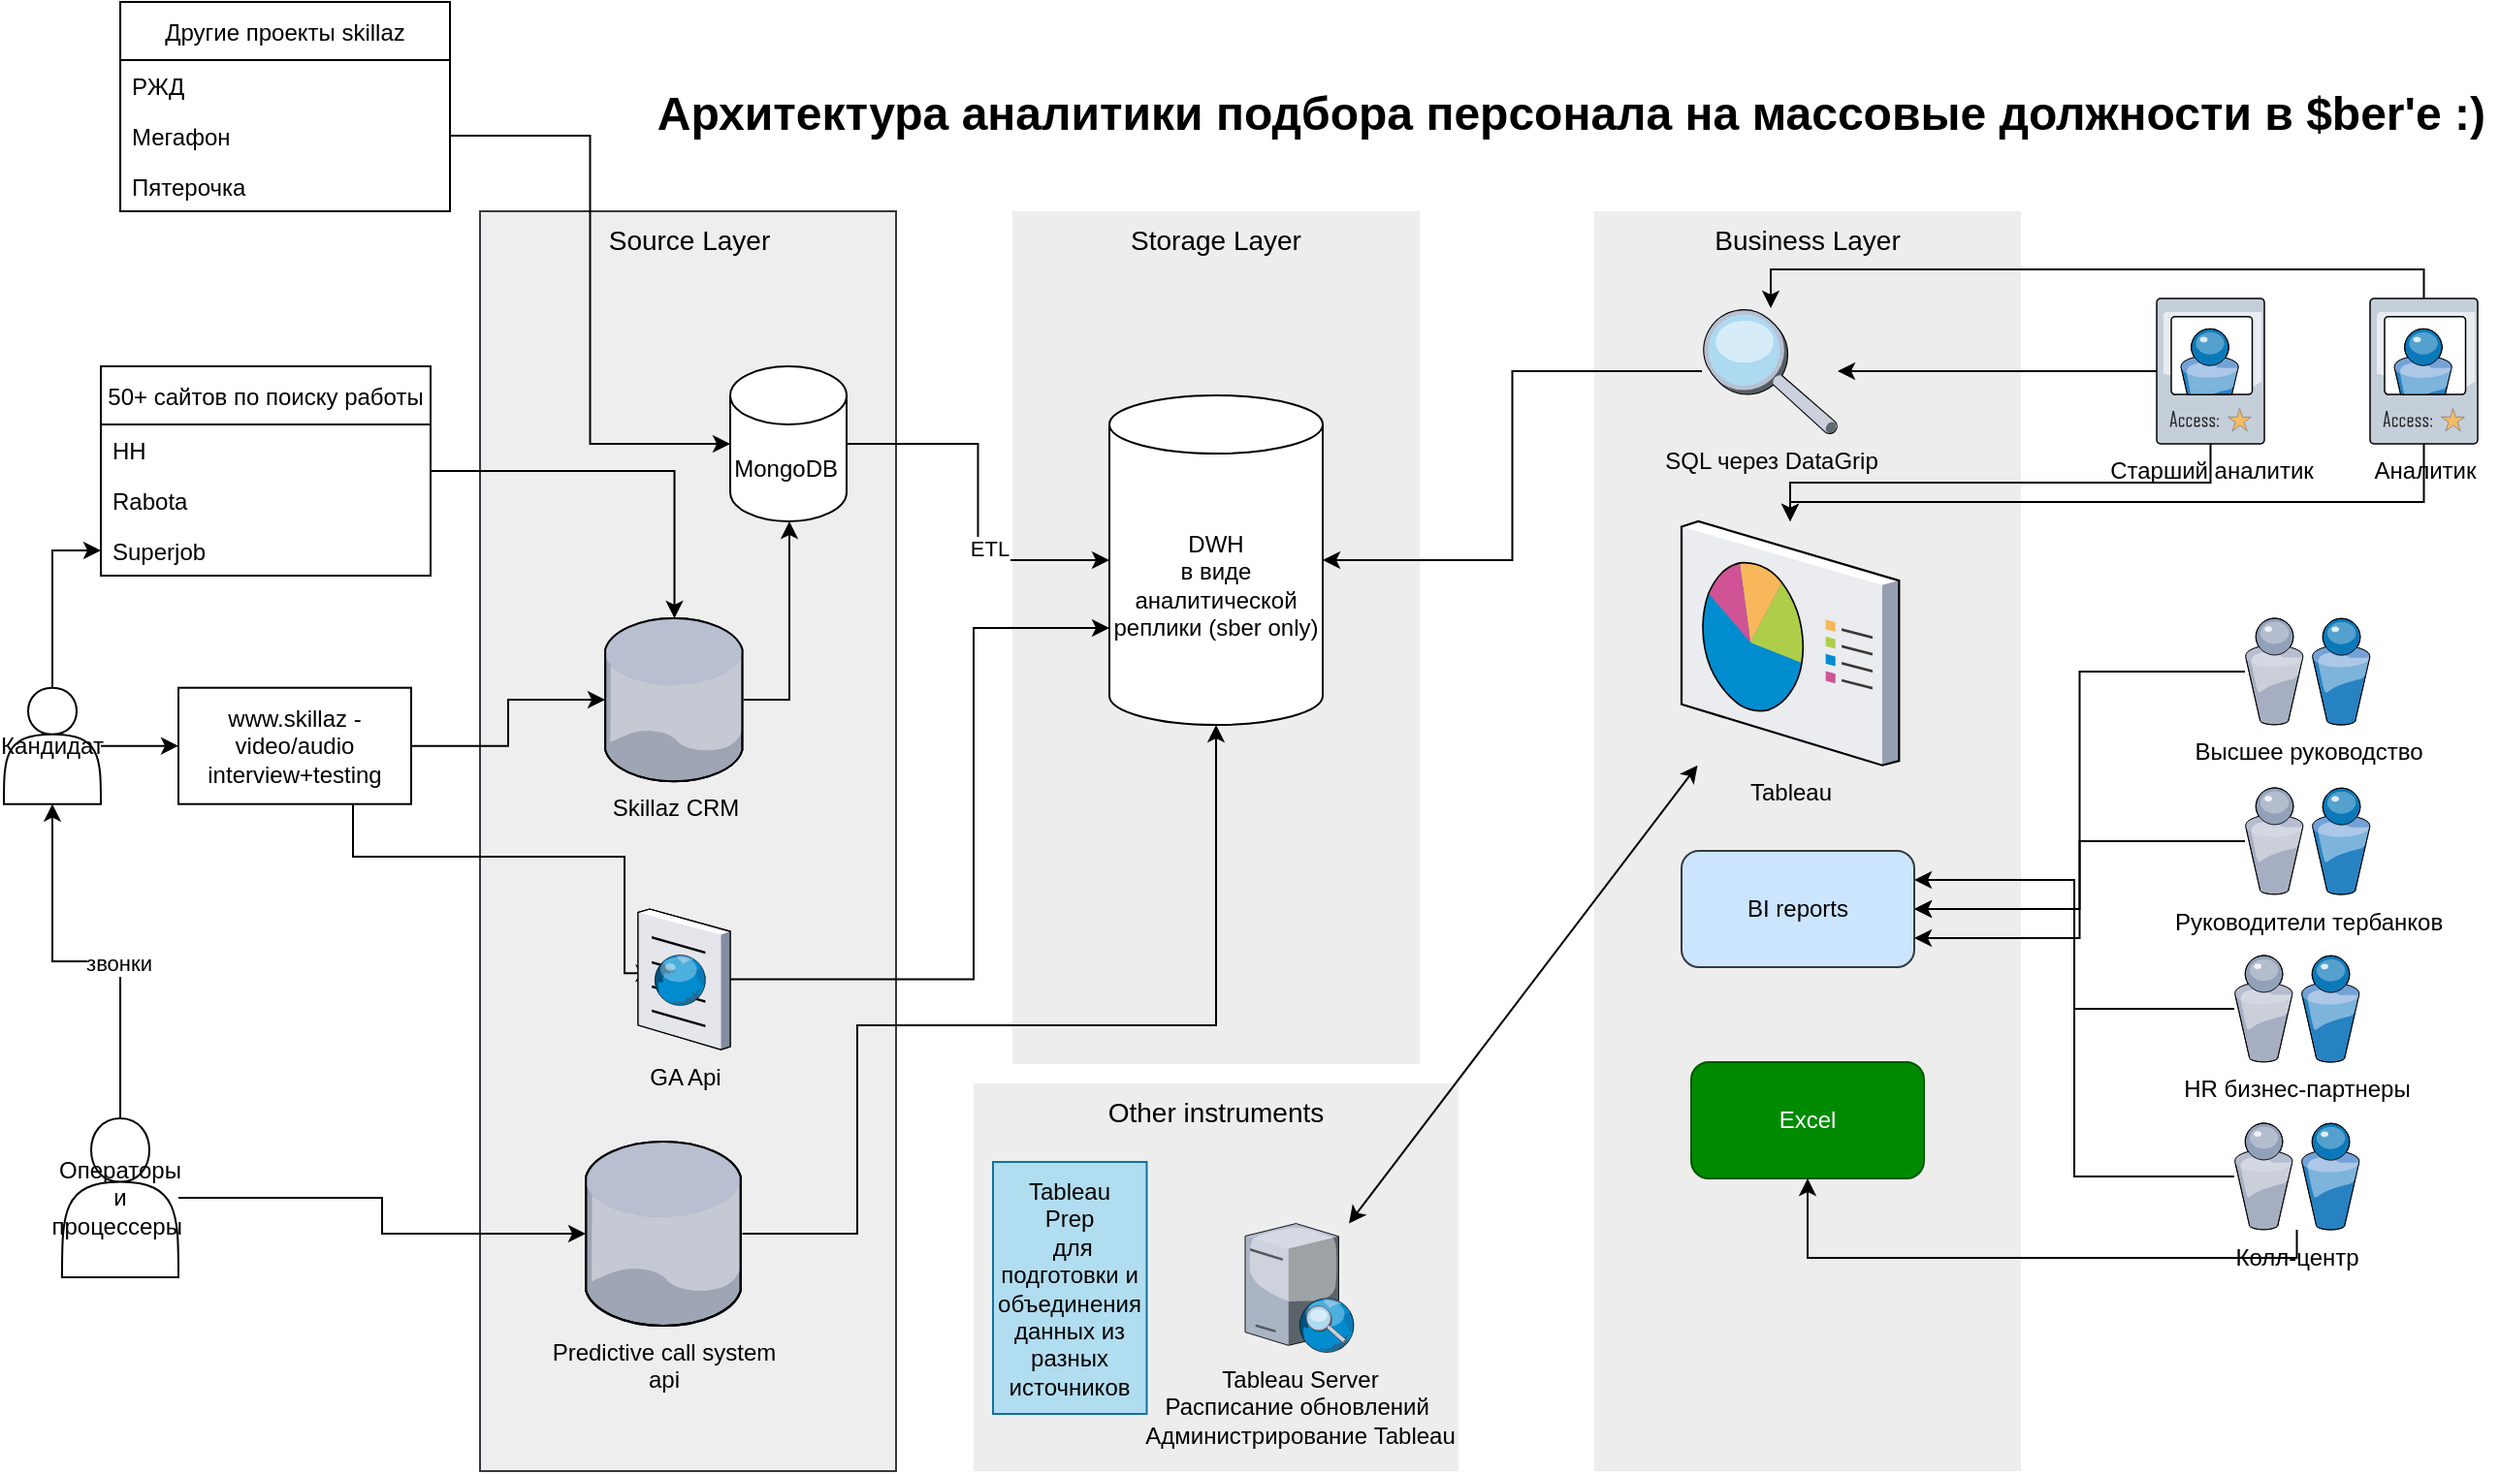 <mxfile version="17.4.2" type="device"><diagram name="Page-1" id="e3a06f82-3646-2815-327d-82caf3d4e204"><mxGraphModel dx="4858" dy="960" grid="1" gridSize="10" guides="1" tooltips="1" connect="1" arrows="1" fold="1" page="1" pageScale="1.5" pageWidth="1169" pageHeight="826" background="none" math="0" shadow="0"><root><mxCell id="0" style=";html=1;"/><mxCell id="1" style=";html=1;" parent="0"/><mxCell id="u7V5sCMMGlTEWgczmcHS-36" value="Other instruments" style="whiteSpace=wrap;html=1;fillColor=#EDEDED;fontSize=14;strokeColor=none;verticalAlign=top;" vertex="1" parent="1"><mxGeometry x="-2850" y="630" width="250" height="200" as="geometry"/></mxCell><mxCell id="6a7d8f32e03d9370-59" value="Storage Layer" style="whiteSpace=wrap;html=1;fillColor=#EDEDED;fontSize=14;strokeColor=none;verticalAlign=top;" parent="1" vertex="1"><mxGeometry x="-2830" y="180" width="210" height="440" as="geometry"/></mxCell><mxCell id="6a7d8f32e03d9370-57" value="Source Layer" style="whiteSpace=wrap;html=1;fillColor=#eeeeee;fontSize=14;strokeColor=#36393d;verticalAlign=top;" parent="1" vertex="1"><mxGeometry x="-3104.5" y="180" width="214.5" height="650" as="geometry"/></mxCell><mxCell id="6a7d8f32e03d9370-62" value="Архитектура аналитики подбора персонала на массовые должности в $ber'e :)&amp;nbsp;" style="text;strokeColor=none;fillColor=none;html=1;fontSize=24;fontStyle=1;verticalAlign=middle;align=center;" parent="1" vertex="1"><mxGeometry x="-2969.25" y="110" width="861" height="40" as="geometry"/></mxCell><mxCell id="u7V5sCMMGlTEWgczmcHS-2" value="Business Layer" style="whiteSpace=wrap;html=1;fillColor=#EDEDED;fontSize=14;strokeColor=none;verticalAlign=top;" vertex="1" parent="1"><mxGeometry x="-2530" y="180" width="220" height="650" as="geometry"/></mxCell><mxCell id="u7V5sCMMGlTEWgczmcHS-3" value="Tableau" style="verticalLabelPosition=bottom;sketch=0;aspect=fixed;html=1;verticalAlign=top;strokeColor=none;align=center;outlineConnect=0;shape=mxgraph.citrix.reporting;" vertex="1" parent="1"><mxGeometry x="-2485" y="340" width="112.17" height="125.85" as="geometry"/></mxCell><mxCell id="u7V5sCMMGlTEWgczmcHS-42" value="" style="edgeStyle=orthogonalEdgeStyle;rounded=0;orthogonalLoop=1;jettySize=auto;html=1;" edge="1" parent="1" source="u7V5sCMMGlTEWgczmcHS-4" target="u7V5sCMMGlTEWgczmcHS-7"><mxGeometry relative="1" as="geometry"/></mxCell><mxCell id="u7V5sCMMGlTEWgczmcHS-44" style="edgeStyle=orthogonalEdgeStyle;rounded=0;orthogonalLoop=1;jettySize=auto;html=1;" edge="1" parent="1" source="u7V5sCMMGlTEWgczmcHS-4" target="u7V5sCMMGlTEWgczmcHS-3"><mxGeometry relative="1" as="geometry"><Array as="points"><mxPoint x="-2212" y="320"/><mxPoint x="-2429" y="320"/></Array></mxGeometry></mxCell><mxCell id="u7V5sCMMGlTEWgczmcHS-4" value="Старший аналитик" style="verticalLabelPosition=bottom;sketch=0;aspect=fixed;html=1;verticalAlign=top;strokeColor=none;align=center;outlineConnect=0;shape=mxgraph.citrix.access_card;" vertex="1" parent="1"><mxGeometry x="-2240" y="225" width="55.5" height="75" as="geometry"/></mxCell><mxCell id="u7V5sCMMGlTEWgczmcHS-43" style="edgeStyle=orthogonalEdgeStyle;rounded=0;orthogonalLoop=1;jettySize=auto;html=1;" edge="1" parent="1" source="u7V5sCMMGlTEWgczmcHS-5" target="u7V5sCMMGlTEWgczmcHS-7"><mxGeometry relative="1" as="geometry"><Array as="points"><mxPoint x="-2102" y="210"/><mxPoint x="-2439" y="210"/></Array></mxGeometry></mxCell><mxCell id="u7V5sCMMGlTEWgczmcHS-45" style="edgeStyle=orthogonalEdgeStyle;rounded=0;orthogonalLoop=1;jettySize=auto;html=1;" edge="1" parent="1" source="u7V5sCMMGlTEWgczmcHS-5" target="u7V5sCMMGlTEWgczmcHS-3"><mxGeometry relative="1" as="geometry"><Array as="points"><mxPoint x="-2102" y="330"/><mxPoint x="-2429" y="330"/></Array></mxGeometry></mxCell><mxCell id="u7V5sCMMGlTEWgczmcHS-5" value="Аналитик" style="verticalLabelPosition=bottom;sketch=0;aspect=fixed;html=1;verticalAlign=top;strokeColor=none;align=center;outlineConnect=0;shape=mxgraph.citrix.access_card;" vertex="1" parent="1"><mxGeometry x="-2130" y="225" width="55.5" height="75" as="geometry"/></mxCell><mxCell id="u7V5sCMMGlTEWgczmcHS-6" value="Excel" style="rounded=1;whiteSpace=wrap;html=1;fillColor=#008a00;strokeColor=#005700;fontColor=#ffffff;" vertex="1" parent="1"><mxGeometry x="-2480" y="619" width="120" height="60" as="geometry"/></mxCell><mxCell id="u7V5sCMMGlTEWgczmcHS-56" style="edgeStyle=orthogonalEdgeStyle;rounded=0;orthogonalLoop=1;jettySize=auto;html=1;" edge="1" parent="1" source="u7V5sCMMGlTEWgczmcHS-7" target="u7V5sCMMGlTEWgczmcHS-53"><mxGeometry relative="1" as="geometry"/></mxCell><mxCell id="u7V5sCMMGlTEWgczmcHS-7" value="SQL через DataGrip" style="verticalLabelPosition=bottom;sketch=0;aspect=fixed;html=1;verticalAlign=top;strokeColor=none;align=center;outlineConnect=0;shape=mxgraph.citrix.inspection;" vertex="1" parent="1"><mxGeometry x="-2474.5" y="230" width="70" height="65" as="geometry"/></mxCell><mxCell id="u7V5sCMMGlTEWgczmcHS-50" style="edgeStyle=orthogonalEdgeStyle;rounded=0;orthogonalLoop=1;jettySize=auto;html=1;entryX=1;entryY=0.75;entryDx=0;entryDy=0;" edge="1" parent="1" source="u7V5sCMMGlTEWgczmcHS-8" target="u7V5sCMMGlTEWgczmcHS-46"><mxGeometry relative="1" as="geometry"/></mxCell><mxCell id="u7V5sCMMGlTEWgczmcHS-8" value="Руководители тербанков" style="verticalLabelPosition=bottom;sketch=0;aspect=fixed;html=1;verticalAlign=top;strokeColor=none;align=center;outlineConnect=0;shape=mxgraph.citrix.users;" vertex="1" parent="1"><mxGeometry x="-2194.5" y="477.5" width="64.5" height="55" as="geometry"/></mxCell><mxCell id="u7V5sCMMGlTEWgczmcHS-52" style="edgeStyle=orthogonalEdgeStyle;rounded=0;orthogonalLoop=1;jettySize=auto;html=1;entryX=1;entryY=0.5;entryDx=0;entryDy=0;" edge="1" parent="1" source="u7V5sCMMGlTEWgczmcHS-9" target="u7V5sCMMGlTEWgczmcHS-46"><mxGeometry relative="1" as="geometry"/></mxCell><mxCell id="u7V5sCMMGlTEWgczmcHS-65" style="edgeStyle=orthogonalEdgeStyle;rounded=0;orthogonalLoop=1;jettySize=auto;html=1;" edge="1" parent="1" source="u7V5sCMMGlTEWgczmcHS-9" target="u7V5sCMMGlTEWgczmcHS-6"><mxGeometry relative="1" as="geometry"><Array as="points"><mxPoint x="-2168" y="720"/><mxPoint x="-2420" y="720"/></Array></mxGeometry></mxCell><mxCell id="u7V5sCMMGlTEWgczmcHS-9" value="Колл-центр" style="verticalLabelPosition=bottom;sketch=0;aspect=fixed;html=1;verticalAlign=top;strokeColor=none;align=center;outlineConnect=0;shape=mxgraph.citrix.users;" vertex="1" parent="1"><mxGeometry x="-2200" y="650.5" width="64.5" height="55" as="geometry"/></mxCell><mxCell id="u7V5sCMMGlTEWgczmcHS-49" style="edgeStyle=orthogonalEdgeStyle;rounded=0;orthogonalLoop=1;jettySize=auto;html=1;entryX=1;entryY=0.5;entryDx=0;entryDy=0;" edge="1" parent="1" source="u7V5sCMMGlTEWgczmcHS-10" target="u7V5sCMMGlTEWgczmcHS-46"><mxGeometry relative="1" as="geometry"/></mxCell><mxCell id="u7V5sCMMGlTEWgczmcHS-10" value="Высшее руководство" style="verticalLabelPosition=bottom;sketch=0;aspect=fixed;html=1;verticalAlign=top;strokeColor=none;align=center;outlineConnect=0;shape=mxgraph.citrix.users;" vertex="1" parent="1"><mxGeometry x="-2194.5" y="390" width="64.5" height="55" as="geometry"/></mxCell><mxCell id="u7V5sCMMGlTEWgczmcHS-51" style="edgeStyle=orthogonalEdgeStyle;rounded=0;orthogonalLoop=1;jettySize=auto;html=1;entryX=1;entryY=0.25;entryDx=0;entryDy=0;" edge="1" parent="1" source="u7V5sCMMGlTEWgczmcHS-11" target="u7V5sCMMGlTEWgczmcHS-46"><mxGeometry relative="1" as="geometry"/></mxCell><mxCell id="u7V5sCMMGlTEWgczmcHS-11" value="HR бизнес-партнеры" style="verticalLabelPosition=bottom;sketch=0;aspect=fixed;html=1;verticalAlign=top;strokeColor=none;align=center;outlineConnect=0;shape=mxgraph.citrix.users;" vertex="1" parent="1"><mxGeometry x="-2200" y="564" width="64.5" height="55" as="geometry"/></mxCell><mxCell id="u7V5sCMMGlTEWgczmcHS-48" style="edgeStyle=orthogonalEdgeStyle;rounded=0;orthogonalLoop=1;jettySize=auto;html=1;" edge="1" parent="1" source="u7V5sCMMGlTEWgczmcHS-12" target="u7V5sCMMGlTEWgczmcHS-47"><mxGeometry relative="1" as="geometry"><Array as="points"><mxPoint x="-2945" y="432"/></Array></mxGeometry></mxCell><mxCell id="u7V5sCMMGlTEWgczmcHS-12" value="Skillaz CRM" style="verticalLabelPosition=bottom;sketch=0;aspect=fixed;html=1;verticalAlign=top;strokeColor=none;align=center;outlineConnect=0;shape=mxgraph.citrix.database;" vertex="1" parent="1"><mxGeometry x="-3040" y="390" width="71.5" height="84.12" as="geometry"/></mxCell><mxCell id="u7V5sCMMGlTEWgczmcHS-17" value="" style="edgeStyle=orthogonalEdgeStyle;rounded=0;orthogonalLoop=1;jettySize=auto;html=1;" edge="1" parent="1" source="u7V5sCMMGlTEWgczmcHS-13" target="u7V5sCMMGlTEWgczmcHS-12"><mxGeometry relative="1" as="geometry"/></mxCell><mxCell id="u7V5sCMMGlTEWgczmcHS-13" value="50+ сайтов по поиску работы" style="swimlane;fontStyle=0;childLayout=stackLayout;horizontal=1;startSize=30;fillColor=none;horizontalStack=0;resizeParent=1;resizeParentMax=0;resizeLast=0;collapsible=1;marginBottom=0;" vertex="1" parent="1"><mxGeometry x="-3300" y="260" width="170" height="108" as="geometry"/></mxCell><mxCell id="u7V5sCMMGlTEWgczmcHS-14" value="HH" style="text;strokeColor=none;fillColor=none;align=left;verticalAlign=top;spacingLeft=4;spacingRight=4;overflow=hidden;rotatable=0;points=[[0,0.5],[1,0.5]];portConstraint=eastwest;" vertex="1" parent="u7V5sCMMGlTEWgczmcHS-13"><mxGeometry y="30" width="170" height="26" as="geometry"/></mxCell><mxCell id="u7V5sCMMGlTEWgczmcHS-15" value="Rabota" style="text;strokeColor=none;fillColor=none;align=left;verticalAlign=top;spacingLeft=4;spacingRight=4;overflow=hidden;rotatable=0;points=[[0,0.5],[1,0.5]];portConstraint=eastwest;" vertex="1" parent="u7V5sCMMGlTEWgczmcHS-13"><mxGeometry y="56" width="170" height="26" as="geometry"/></mxCell><mxCell id="u7V5sCMMGlTEWgczmcHS-16" value="Superjob&#10;" style="text;strokeColor=none;fillColor=none;align=left;verticalAlign=top;spacingLeft=4;spacingRight=4;overflow=hidden;rotatable=0;points=[[0,0.5],[1,0.5]];portConstraint=eastwest;" vertex="1" parent="u7V5sCMMGlTEWgczmcHS-13"><mxGeometry y="82" width="170" height="26" as="geometry"/></mxCell><mxCell id="u7V5sCMMGlTEWgczmcHS-19" value="" style="edgeStyle=orthogonalEdgeStyle;rounded=0;orthogonalLoop=1;jettySize=auto;html=1;" edge="1" parent="1" source="u7V5sCMMGlTEWgczmcHS-18" target="u7V5sCMMGlTEWgczmcHS-16"><mxGeometry relative="1" as="geometry"/></mxCell><mxCell id="u7V5sCMMGlTEWgczmcHS-21" value="" style="edgeStyle=orthogonalEdgeStyle;rounded=0;orthogonalLoop=1;jettySize=auto;html=1;" edge="1" parent="1" source="u7V5sCMMGlTEWgczmcHS-18" target="u7V5sCMMGlTEWgczmcHS-20"><mxGeometry relative="1" as="geometry"/></mxCell><mxCell id="u7V5sCMMGlTEWgczmcHS-18" value="Кандидат" style="shape=actor;whiteSpace=wrap;html=1;" vertex="1" parent="1"><mxGeometry x="-3350" y="425.85" width="50" height="60" as="geometry"/></mxCell><mxCell id="u7V5sCMMGlTEWgczmcHS-22" value="" style="edgeStyle=orthogonalEdgeStyle;rounded=0;orthogonalLoop=1;jettySize=auto;html=1;" edge="1" parent="1" source="u7V5sCMMGlTEWgczmcHS-20" target="u7V5sCMMGlTEWgczmcHS-12"><mxGeometry relative="1" as="geometry"/></mxCell><mxCell id="u7V5sCMMGlTEWgczmcHS-24" style="edgeStyle=orthogonalEdgeStyle;rounded=0;orthogonalLoop=1;jettySize=auto;html=1;exitX=0.75;exitY=1;exitDx=0;exitDy=0;entryX=0.163;entryY=0.457;entryDx=0;entryDy=0;entryPerimeter=0;" edge="1" parent="1" source="u7V5sCMMGlTEWgczmcHS-20" target="u7V5sCMMGlTEWgczmcHS-23"><mxGeometry relative="1" as="geometry"><Array as="points"><mxPoint x="-3170" y="513"/><mxPoint x="-3030" y="513"/><mxPoint x="-3030" y="573"/></Array></mxGeometry></mxCell><mxCell id="u7V5sCMMGlTEWgczmcHS-20" value="www.skillaz - video/audio interview+testing" style="rounded=0;whiteSpace=wrap;html=1;" vertex="1" parent="1"><mxGeometry x="-3260" y="425.85" width="120" height="60" as="geometry"/></mxCell><mxCell id="u7V5sCMMGlTEWgczmcHS-57" style="edgeStyle=orthogonalEdgeStyle;rounded=0;orthogonalLoop=1;jettySize=auto;html=1;entryX=0;entryY=0;entryDx=0;entryDy=120;entryPerimeter=0;" edge="1" parent="1" source="u7V5sCMMGlTEWgczmcHS-23" target="u7V5sCMMGlTEWgczmcHS-53"><mxGeometry relative="1" as="geometry"><Array as="points"><mxPoint x="-2850" y="576"/><mxPoint x="-2850" y="395"/></Array></mxGeometry></mxCell><mxCell id="u7V5sCMMGlTEWgczmcHS-23" value="GA Api" style="verticalLabelPosition=bottom;sketch=0;aspect=fixed;html=1;verticalAlign=top;strokeColor=none;align=center;outlineConnect=0;shape=mxgraph.citrix.browser;" vertex="1" parent="1"><mxGeometry x="-3023" y="540" width="47.5" height="72.5" as="geometry"/></mxCell><mxCell id="u7V5sCMMGlTEWgczmcHS-58" style="edgeStyle=orthogonalEdgeStyle;rounded=0;orthogonalLoop=1;jettySize=auto;html=1;" edge="1" parent="1" source="u7V5sCMMGlTEWgczmcHS-26" target="u7V5sCMMGlTEWgczmcHS-53"><mxGeometry relative="1" as="geometry"><Array as="points"><mxPoint x="-2910" y="708"/><mxPoint x="-2910" y="600"/><mxPoint x="-2725" y="600"/></Array></mxGeometry></mxCell><mxCell id="u7V5sCMMGlTEWgczmcHS-26" value="Predictive call system&lt;br&gt;api" style="verticalLabelPosition=bottom;sketch=0;aspect=fixed;html=1;verticalAlign=top;strokeColor=none;align=center;outlineConnect=0;shape=mxgraph.citrix.database;" vertex="1" parent="1"><mxGeometry x="-3050" y="660" width="80.75" height="95" as="geometry"/></mxCell><mxCell id="u7V5sCMMGlTEWgczmcHS-29" style="edgeStyle=orthogonalEdgeStyle;rounded=0;orthogonalLoop=1;jettySize=auto;html=1;" edge="1" parent="1" source="u7V5sCMMGlTEWgczmcHS-27" target="u7V5sCMMGlTEWgczmcHS-26"><mxGeometry relative="1" as="geometry"/></mxCell><mxCell id="u7V5sCMMGlTEWgczmcHS-63" style="edgeStyle=orthogonalEdgeStyle;rounded=0;orthogonalLoop=1;jettySize=auto;html=1;" edge="1" parent="1" source="u7V5sCMMGlTEWgczmcHS-27" target="u7V5sCMMGlTEWgczmcHS-18"><mxGeometry relative="1" as="geometry"/></mxCell><mxCell id="u7V5sCMMGlTEWgczmcHS-64" value="звонки" style="edgeLabel;html=1;align=center;verticalAlign=middle;resizable=0;points=[];" vertex="1" connectable="0" parent="u7V5sCMMGlTEWgczmcHS-63"><mxGeometry x="-0.166" y="1" relative="1" as="geometry"><mxPoint as="offset"/></mxGeometry></mxCell><mxCell id="u7V5sCMMGlTEWgczmcHS-27" value="Операторы и процессеры&amp;nbsp;" style="shape=actor;whiteSpace=wrap;html=1;" vertex="1" parent="1"><mxGeometry x="-3320" y="648" width="60" height="82" as="geometry"/></mxCell><mxCell id="u7V5sCMMGlTEWgczmcHS-33" value="Tableau Server&lt;br&gt;Расписание обновлений&amp;nbsp;&lt;br&gt;Администрирование Tableau" style="verticalLabelPosition=bottom;sketch=0;aspect=fixed;html=1;verticalAlign=top;strokeColor=none;align=center;outlineConnect=0;shape=mxgraph.citrix.edgesight_server;" vertex="1" parent="1"><mxGeometry x="-2710" y="702.27" width="56.5" height="66.47" as="geometry"/></mxCell><mxCell id="u7V5sCMMGlTEWgczmcHS-34" value="Tableau&lt;br&gt;Prep&lt;br&gt;&amp;nbsp;для подготовки и объединения данных из разных источников" style="rounded=0;whiteSpace=wrap;html=1;fillColor=#b1ddf0;strokeColor=#10739e;" vertex="1" parent="1"><mxGeometry x="-2840" y="670.5" width="79.25" height="130" as="geometry"/></mxCell><mxCell id="u7V5sCMMGlTEWgczmcHS-46" value="BI reports" style="rounded=1;whiteSpace=wrap;html=1;fillColor=#cce5ff;strokeColor=#36393d;" vertex="1" parent="1"><mxGeometry x="-2485" y="510" width="120" height="60" as="geometry"/></mxCell><mxCell id="u7V5sCMMGlTEWgczmcHS-54" style="edgeStyle=orthogonalEdgeStyle;rounded=0;orthogonalLoop=1;jettySize=auto;html=1;" edge="1" parent="1" source="u7V5sCMMGlTEWgczmcHS-47" target="u7V5sCMMGlTEWgczmcHS-53"><mxGeometry relative="1" as="geometry"/></mxCell><mxCell id="u7V5sCMMGlTEWgczmcHS-55" value="ETL" style="edgeLabel;html=1;align=center;verticalAlign=middle;resizable=0;points=[];" vertex="1" connectable="0" parent="u7V5sCMMGlTEWgczmcHS-54"><mxGeometry x="0.237" y="5" relative="1" as="geometry"><mxPoint as="offset"/></mxGeometry></mxCell><mxCell id="u7V5sCMMGlTEWgczmcHS-47" value="MongoDB&amp;nbsp;" style="shape=cylinder3;whiteSpace=wrap;html=1;boundedLbl=1;backgroundOutline=1;size=15;" vertex="1" parent="1"><mxGeometry x="-2975.5" y="260" width="60" height="80" as="geometry"/></mxCell><mxCell id="u7V5sCMMGlTEWgczmcHS-53" value="DWH&lt;br&gt;в виде аналитической реплики (sber only)" style="shape=cylinder3;whiteSpace=wrap;html=1;boundedLbl=1;backgroundOutline=1;size=15;" vertex="1" parent="1"><mxGeometry x="-2780" y="275" width="110" height="170" as="geometry"/></mxCell><mxCell id="u7V5sCMMGlTEWgczmcHS-67" value="" style="endArrow=classic;startArrow=classic;html=1;rounded=0;" edge="1" parent="1" source="u7V5sCMMGlTEWgczmcHS-33" target="u7V5sCMMGlTEWgczmcHS-3"><mxGeometry width="50" height="50" relative="1" as="geometry"><mxPoint x="-2580" y="710" as="sourcePoint"/><mxPoint x="-2530" y="660" as="targetPoint"/></mxGeometry></mxCell><mxCell id="u7V5sCMMGlTEWgczmcHS-71" value="Другие проекты skillaz" style="swimlane;fontStyle=0;childLayout=stackLayout;horizontal=1;startSize=30;fillColor=none;horizontalStack=0;resizeParent=1;resizeParentMax=0;resizeLast=0;collapsible=1;marginBottom=0;" vertex="1" parent="1"><mxGeometry x="-3290" y="72" width="170" height="108" as="geometry"/></mxCell><mxCell id="u7V5sCMMGlTEWgczmcHS-72" value="РЖД" style="text;strokeColor=none;fillColor=none;align=left;verticalAlign=top;spacingLeft=4;spacingRight=4;overflow=hidden;rotatable=0;points=[[0,0.5],[1,0.5]];portConstraint=eastwest;" vertex="1" parent="u7V5sCMMGlTEWgczmcHS-71"><mxGeometry y="30" width="170" height="26" as="geometry"/></mxCell><mxCell id="u7V5sCMMGlTEWgczmcHS-73" value="Мегафон" style="text;strokeColor=none;fillColor=none;align=left;verticalAlign=top;spacingLeft=4;spacingRight=4;overflow=hidden;rotatable=0;points=[[0,0.5],[1,0.5]];portConstraint=eastwest;" vertex="1" parent="u7V5sCMMGlTEWgczmcHS-71"><mxGeometry y="56" width="170" height="26" as="geometry"/></mxCell><mxCell id="u7V5sCMMGlTEWgczmcHS-74" value="Пятерочка" style="text;strokeColor=none;fillColor=none;align=left;verticalAlign=top;spacingLeft=4;spacingRight=4;overflow=hidden;rotatable=0;points=[[0,0.5],[1,0.5]];portConstraint=eastwest;" vertex="1" parent="u7V5sCMMGlTEWgczmcHS-71"><mxGeometry y="82" width="170" height="26" as="geometry"/></mxCell><mxCell id="u7V5sCMMGlTEWgczmcHS-75" style="edgeStyle=orthogonalEdgeStyle;rounded=0;orthogonalLoop=1;jettySize=auto;html=1;entryX=0;entryY=0.5;entryDx=0;entryDy=0;entryPerimeter=0;" edge="1" parent="1" source="u7V5sCMMGlTEWgczmcHS-73" target="u7V5sCMMGlTEWgczmcHS-47"><mxGeometry relative="1" as="geometry"/></mxCell></root></mxGraphModel></diagram></mxfile>